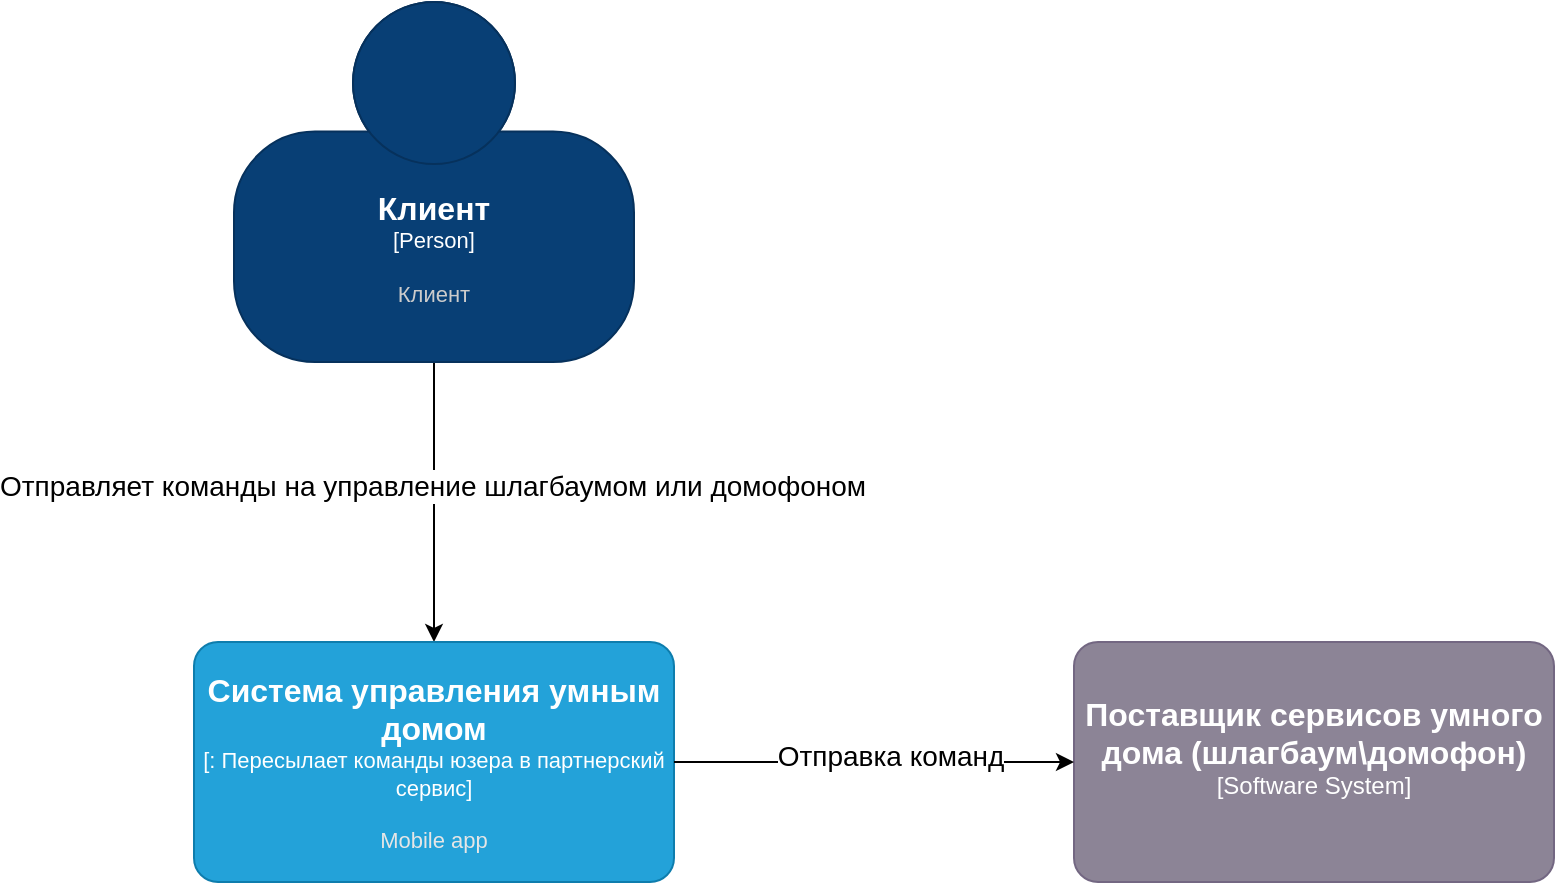 <mxfile version="26.0.9">
  <diagram name="Страница — 1" id="7ZoDu3hy9lXGB6xDDtL6">
    <mxGraphModel dx="1114" dy="924" grid="1" gridSize="10" guides="1" tooltips="1" connect="1" arrows="1" fold="1" page="1" pageScale="1" pageWidth="827" pageHeight="1169" math="0" shadow="0">
      <root>
        <mxCell id="0" />
        <mxCell id="1" parent="0" />
        <mxCell id="sXwRPtu5rUwKcb_411oW-4" style="edgeStyle=orthogonalEdgeStyle;rounded=0;orthogonalLoop=1;jettySize=auto;html=1;" parent="1" source="sXwRPtu5rUwKcb_411oW-1" target="sXwRPtu5rUwKcb_411oW-2" edge="1">
          <mxGeometry relative="1" as="geometry" />
        </mxCell>
        <mxCell id="sXwRPtu5rUwKcb_411oW-6" value="&lt;span style=&quot;font-size: 14px;&quot;&gt;Отправляет команды на управление шлагбаумом или домофоном&lt;/span&gt;" style="edgeLabel;html=1;align=center;verticalAlign=middle;resizable=0;points=[];" parent="sXwRPtu5rUwKcb_411oW-4" vertex="1" connectable="0">
          <mxGeometry x="-0.111" y="-1" relative="1" as="geometry">
            <mxPoint as="offset" />
          </mxGeometry>
        </mxCell>
        <object placeholders="1" c4Name="Клиент" c4Type="Person" c4Description="Клиент" label="&lt;font style=&quot;font-size: 16px&quot;&gt;&lt;b&gt;%c4Name%&lt;/b&gt;&lt;/font&gt;&lt;div&gt;[%c4Type%]&lt;/div&gt;&lt;br&gt;&lt;div&gt;&lt;font style=&quot;font-size: 11px&quot;&gt;&lt;font color=&quot;#cccccc&quot;&gt;%c4Description%&lt;/font&gt;&lt;/div&gt;" id="sXwRPtu5rUwKcb_411oW-1">
          <mxCell style="html=1;fontSize=11;dashed=0;whiteSpace=wrap;fillColor=#083F75;strokeColor=#06315C;fontColor=#ffffff;shape=mxgraph.c4.person2;align=center;metaEdit=1;points=[[0.5,0,0],[1,0.5,0],[1,0.75,0],[0.75,1,0],[0.5,1,0],[0.25,1,0],[0,0.75,0],[0,0.5,0]];resizable=0;" parent="1" vertex="1">
            <mxGeometry x="260" y="30" width="200" height="180" as="geometry" />
          </mxCell>
        </object>
        <object placeholders="1" c4Name="Система управления умным домом" c4Type="" c4Technology="Пересылает команды юзера в партнерский сервис" c4Description="Mobile app" label="&lt;font style=&quot;font-size: 16px&quot;&gt;&lt;b&gt;%c4Name%&lt;/b&gt;&lt;/font&gt;&lt;div&gt;[%c4Type%: %c4Technology%]&lt;/div&gt;&lt;br&gt;&lt;div&gt;&lt;font style=&quot;font-size: 11px&quot;&gt;&lt;font color=&quot;#E6E6E6&quot;&gt;%c4Description%&lt;/font&gt;&lt;/div&gt;" id="sXwRPtu5rUwKcb_411oW-2">
          <mxCell style="rounded=1;whiteSpace=wrap;html=1;fontSize=11;labelBackgroundColor=none;fillColor=#23A2D9;fontColor=#ffffff;align=center;arcSize=10;strokeColor=#0E7DAD;metaEdit=1;resizable=0;points=[[0.25,0,0],[0.5,0,0],[0.75,0,0],[1,0.25,0],[1,0.5,0],[1,0.75,0],[0.75,1,0],[0.5,1,0],[0.25,1,0],[0,0.75,0],[0,0.5,0],[0,0.25,0]];" parent="1" vertex="1">
            <mxGeometry x="240" y="350" width="240" height="120" as="geometry" />
          </mxCell>
        </object>
        <object placeholders="1" c4Name="Поставщик сервисов умного дома (шлагбаум\домофон)" c4Type="Software System" c4Description="" label="&lt;font style=&quot;font-size: 16px&quot;&gt;&lt;b&gt;%c4Name%&lt;/b&gt;&lt;/font&gt;&lt;div&gt;[%c4Type%]&lt;/div&gt;&lt;br&gt;&lt;div&gt;&lt;font style=&quot;font-size: 11px&quot;&gt;&lt;font color=&quot;#cccccc&quot;&gt;%c4Description%&lt;/font&gt;&lt;/div&gt;" id="sXwRPtu5rUwKcb_411oW-3">
          <mxCell style="rounded=1;whiteSpace=wrap;html=1;labelBackgroundColor=none;fillColor=#8C8496;fontColor=#ffffff;align=center;arcSize=10;strokeColor=#736782;metaEdit=1;resizable=0;points=[[0.25,0,0],[0.5,0,0],[0.75,0,0],[1,0.25,0],[1,0.5,0],[1,0.75,0],[0.75,1,0],[0.5,1,0],[0.25,1,0],[0,0.75,0],[0,0.5,0],[0,0.25,0]];" parent="1" vertex="1">
            <mxGeometry x="680" y="350" width="240" height="120" as="geometry" />
          </mxCell>
        </object>
        <mxCell id="sXwRPtu5rUwKcb_411oW-5" style="edgeStyle=orthogonalEdgeStyle;rounded=0;orthogonalLoop=1;jettySize=auto;html=1;entryX=0;entryY=0.5;entryDx=0;entryDy=0;entryPerimeter=0;" parent="1" source="sXwRPtu5rUwKcb_411oW-2" target="sXwRPtu5rUwKcb_411oW-3" edge="1">
          <mxGeometry relative="1" as="geometry" />
        </mxCell>
        <mxCell id="sXwRPtu5rUwKcb_411oW-7" value="&lt;span style=&quot;font-size: 14px;&quot;&gt;Отправка команд&lt;/span&gt;" style="edgeLabel;html=1;align=center;verticalAlign=middle;resizable=0;points=[];" parent="sXwRPtu5rUwKcb_411oW-5" vertex="1" connectable="0">
          <mxGeometry x="0.076" y="2" relative="1" as="geometry">
            <mxPoint y="-1" as="offset" />
          </mxGeometry>
        </mxCell>
      </root>
    </mxGraphModel>
  </diagram>
</mxfile>
